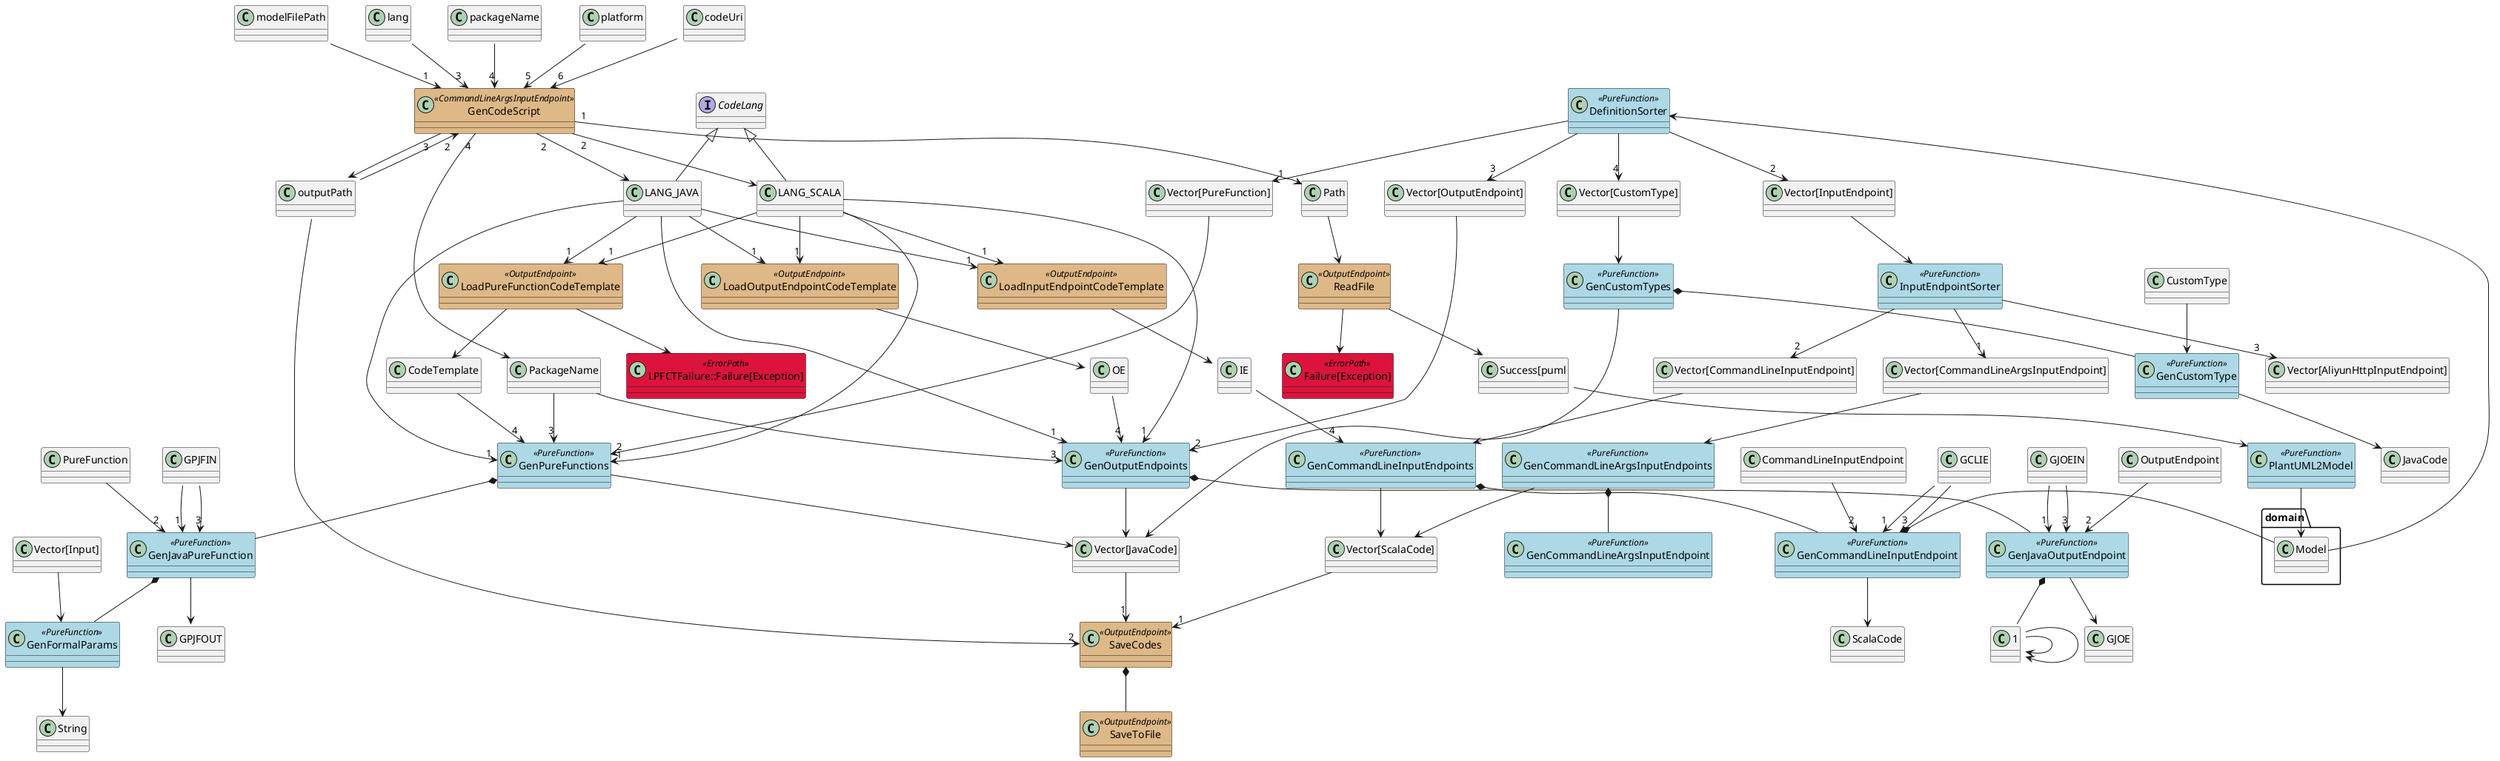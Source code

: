 @startuml
skinparam class {
	BackgroundColor<<CommandLineInputEndpoint>> BurlyWood
	BackgroundColor<<CommandLineArgsInputEndpoint>> BurlyWood
	BackgroundColor<<AliyunHttpInputEndpoint>> BurlyWood
	BackgroundColor<<OutputEndpoint>> BurlyWood
	BackgroundColor<<PureFunction>> LightBlue
	BackgroundColor<<AlternativePath>> LightGrey
	BackgroundColor<<ErrorPath>> Crimson
}

class GenCodeScript <<CommandLineArgsInputEndpoint>>
class ReadFile <<OutputEndpoint>>
class PlantUML2Model <<PureFunction>>
class GenPureFunctions <<PureFunction>>
class GenJavaPureFunction <<PureFunction>>
class GenOutputEndpoints <<PureFunction>>
class GenJavaOutputEndpoint <<PureFunction>>
class GenCommandLineArgsInputEndpoints <<PureFunction>>
class GenCommandLineArgsInputEndpoint <<PureFunction>>
class GenCommandLineInputEndpoints <<PureFunction>>
class GenCommandLineInputEndpoint <<PureFunction>>
class GenCustomTypes <<PureFunction>>
class GenCustomType <<PureFunction>>
class DefinitionSorter <<PureFunction>>
class InputEndpointSorter <<PureFunction>>
class SaveCodes <<OutputEndpoint>>
class SaveToFile <<OutputEndpoint>>
class "Failure[Exception]" <<ErrorPath>>
class "LPFCTFailure::Failure[Exception]" <<ErrorPath>>
class LoadPureFunctionCodeTemplate <<OutputEndpoint>>
class LoadOutputEndpointCodeTemplate <<OutputEndpoint>>
class LoadInputEndpointCodeTemplate <<OutputEndpoint>>
class GenFormalParams <<PureFunction>>
interface CodeLang
CodeLang <|-- LANG_JAVA
CodeLang <|-- LANG_SCALA

modelFilePath::String --> "1" GenCodeScript
outputPath::String --> "2" GenCodeScript
lang::String --> "3" GenCodeScript
packageName::String --> "4" GenCodeScript
platform::String --> "5" GenCodeScript
codeUri::String --> "6" GenCodeScript
GenCodeScript "1" --> Path
GenCodeScript "2" --> LANG_JAVA
GenCodeScript "2" --> LANG_SCALA
GenCodeScript "3" --> outputPath::Path
GenCodeScript "4" --> PackageName

"Vector[Input]" --> GenFormalParams
GenFormalParams --> String
GenJavaPureFunction *-- GenFormalParams

"1::Vector[Input]" --> 1::GenFormalParams
1::GenFormalParams --> 1::String
GenJavaOutputEndpoint *-- 1::GenFormalParams

LANG_JAVA --> "1" GenPureFunctions
LANG_SCALA --> "1" GenPureFunctions
LANG_JAVA --> "1" LoadPureFunctionCodeTemplate
LANG_SCALA --> "1" LoadPureFunctionCodeTemplate
LANG_JAVA --> "1" GenOutputEndpoints
LANG_SCALA --> "1" GenOutputEndpoints
LANG_JAVA --> "1" LoadOutputEndpointCodeTemplate
LANG_SCALA --> "1" LoadOutputEndpointCodeTemplate
LANG_JAVA --> "1" LoadInputEndpointCodeTemplate
LANG_SCALA --> "1" LoadInputEndpointCodeTemplate
LoadPureFunctionCodeTemplate --> CodeTemplate
LoadPureFunctionCodeTemplate --> "LPFCTFailure::Failure[Exception]"
LoadOutputEndpointCodeTemplate --> "OE::CodeTemplate"
LoadInputEndpointCodeTemplate --> "IE::CodeTemplate"
CodeTemplate --> "4" GenPureFunctions
"OE::CodeTemplate" --> "4" GenOutputEndpoints
"IE::CodeTemplate" --> "4" GenCommandLineInputEndpoints
Path --> ReadFile
ReadFile --> "Success[puml::String]"
ReadFile --> "Failure[Exception]"
"Success[puml::String]" --> PlantUML2Model
PlantUML2Model --> domain.Model
domain.Model --> DefinitionSorter
DefinitionSorter --> "1" "Vector[PureFunction]"
DefinitionSorter --> "2" "Vector[InputEndpoint]"
DefinitionSorter --> "3" "Vector[OutputEndpoint]"
DefinitionSorter --> "4" "Vector[CustomType]"
"Vector[InputEndpoint]" --> InputEndpointSorter
InputEndpointSorter --> "1" "Vector[CommandLineArgsInputEndpoint]"
InputEndpointSorter --> "2" "Vector[CommandLineInputEndpoint]"
InputEndpointSorter --> "3" "Vector[AliyunHttpInputEndpoint]"
"Vector[PureFunction]" --> "2" GenPureFunctions
"Vector[CustomType]" --> GenCustomTypes
GenCustomTypes --> "Vector[JavaCode]"
GenCustomTypes *-- GenCustomType
CustomType --> GenCustomType
GenCustomType --> JavaCode
PackageName --> "3" GenPureFunctions
PackageName --> "3" GenOutputEndpoints
GenPureFunctions --> "Vector[JavaCode]"
GenPureFunctions *-- GenJavaPureFunction
GPJFIN::PackageName --> "1" GenJavaPureFunction
PureFunction --> "2" GenJavaPureFunction
GPJFIN::CodeTemplate --> "3" GenJavaPureFunction
GenJavaPureFunction --> GPJFOUT::JavaCode
"Vector[OutputEndpoint]" --> "2" GenOutputEndpoints
GenOutputEndpoints --> "Vector[JavaCode]"
GenOutputEndpoints *-- GenJavaOutputEndpoint
GJOEIN::PackageName --> "1" GenJavaOutputEndpoint
OutputEndpoint --> "2" GenJavaOutputEndpoint
GJOEIN::CodeTemplate --> "3" GenJavaOutputEndpoint
GenJavaOutputEndpoint --> GJOE::JavaCode
"Vector[CommandLineArgsInputEndpoint]" --> GenCommandLineArgsInputEndpoints
GenCommandLineArgsInputEndpoints --> "Vector[ScalaCode]"
GenCommandLineArgsInputEndpoints *-- GenCommandLineArgsInputEndpoint
"Vector[CommandLineInputEndpoint]" --> GenCommandLineInputEndpoints
GenCommandLineInputEndpoints --> "Vector[ScalaCode]"
GenCommandLineInputEndpoints *-- GenCommandLineInputEndpoint
GenCommandLineInputEndpoint *-- domain.Model
GCLIE::PackageName --> "1" GenCommandLineInputEndpoint
CommandLineInputEndpoint --> "2" GenCommandLineInputEndpoint
GCLIE::CodeTemplate --> "3" GenCommandLineInputEndpoint
GenCommandLineInputEndpoint --> ScalaCode
"Vector[ScalaCode]" --> "1" SaveCodes
"Vector[JavaCode]" --> "1" SaveCodes
outputPath::Path --> "2" SaveCodes
SaveCodes *-- SaveToFile
@enduml